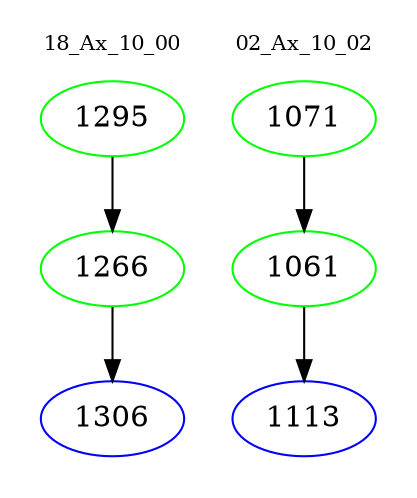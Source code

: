 digraph{
subgraph cluster_0 {
color = white
label = "18_Ax_10_00";
fontsize=10;
T0_1295 [label="1295", color="green"]
T0_1295 -> T0_1266 [color="black"]
T0_1266 [label="1266", color="green"]
T0_1266 -> T0_1306 [color="black"]
T0_1306 [label="1306", color="blue"]
}
subgraph cluster_1 {
color = white
label = "02_Ax_10_02";
fontsize=10;
T1_1071 [label="1071", color="green"]
T1_1071 -> T1_1061 [color="black"]
T1_1061 [label="1061", color="green"]
T1_1061 -> T1_1113 [color="black"]
T1_1113 [label="1113", color="blue"]
}
}
